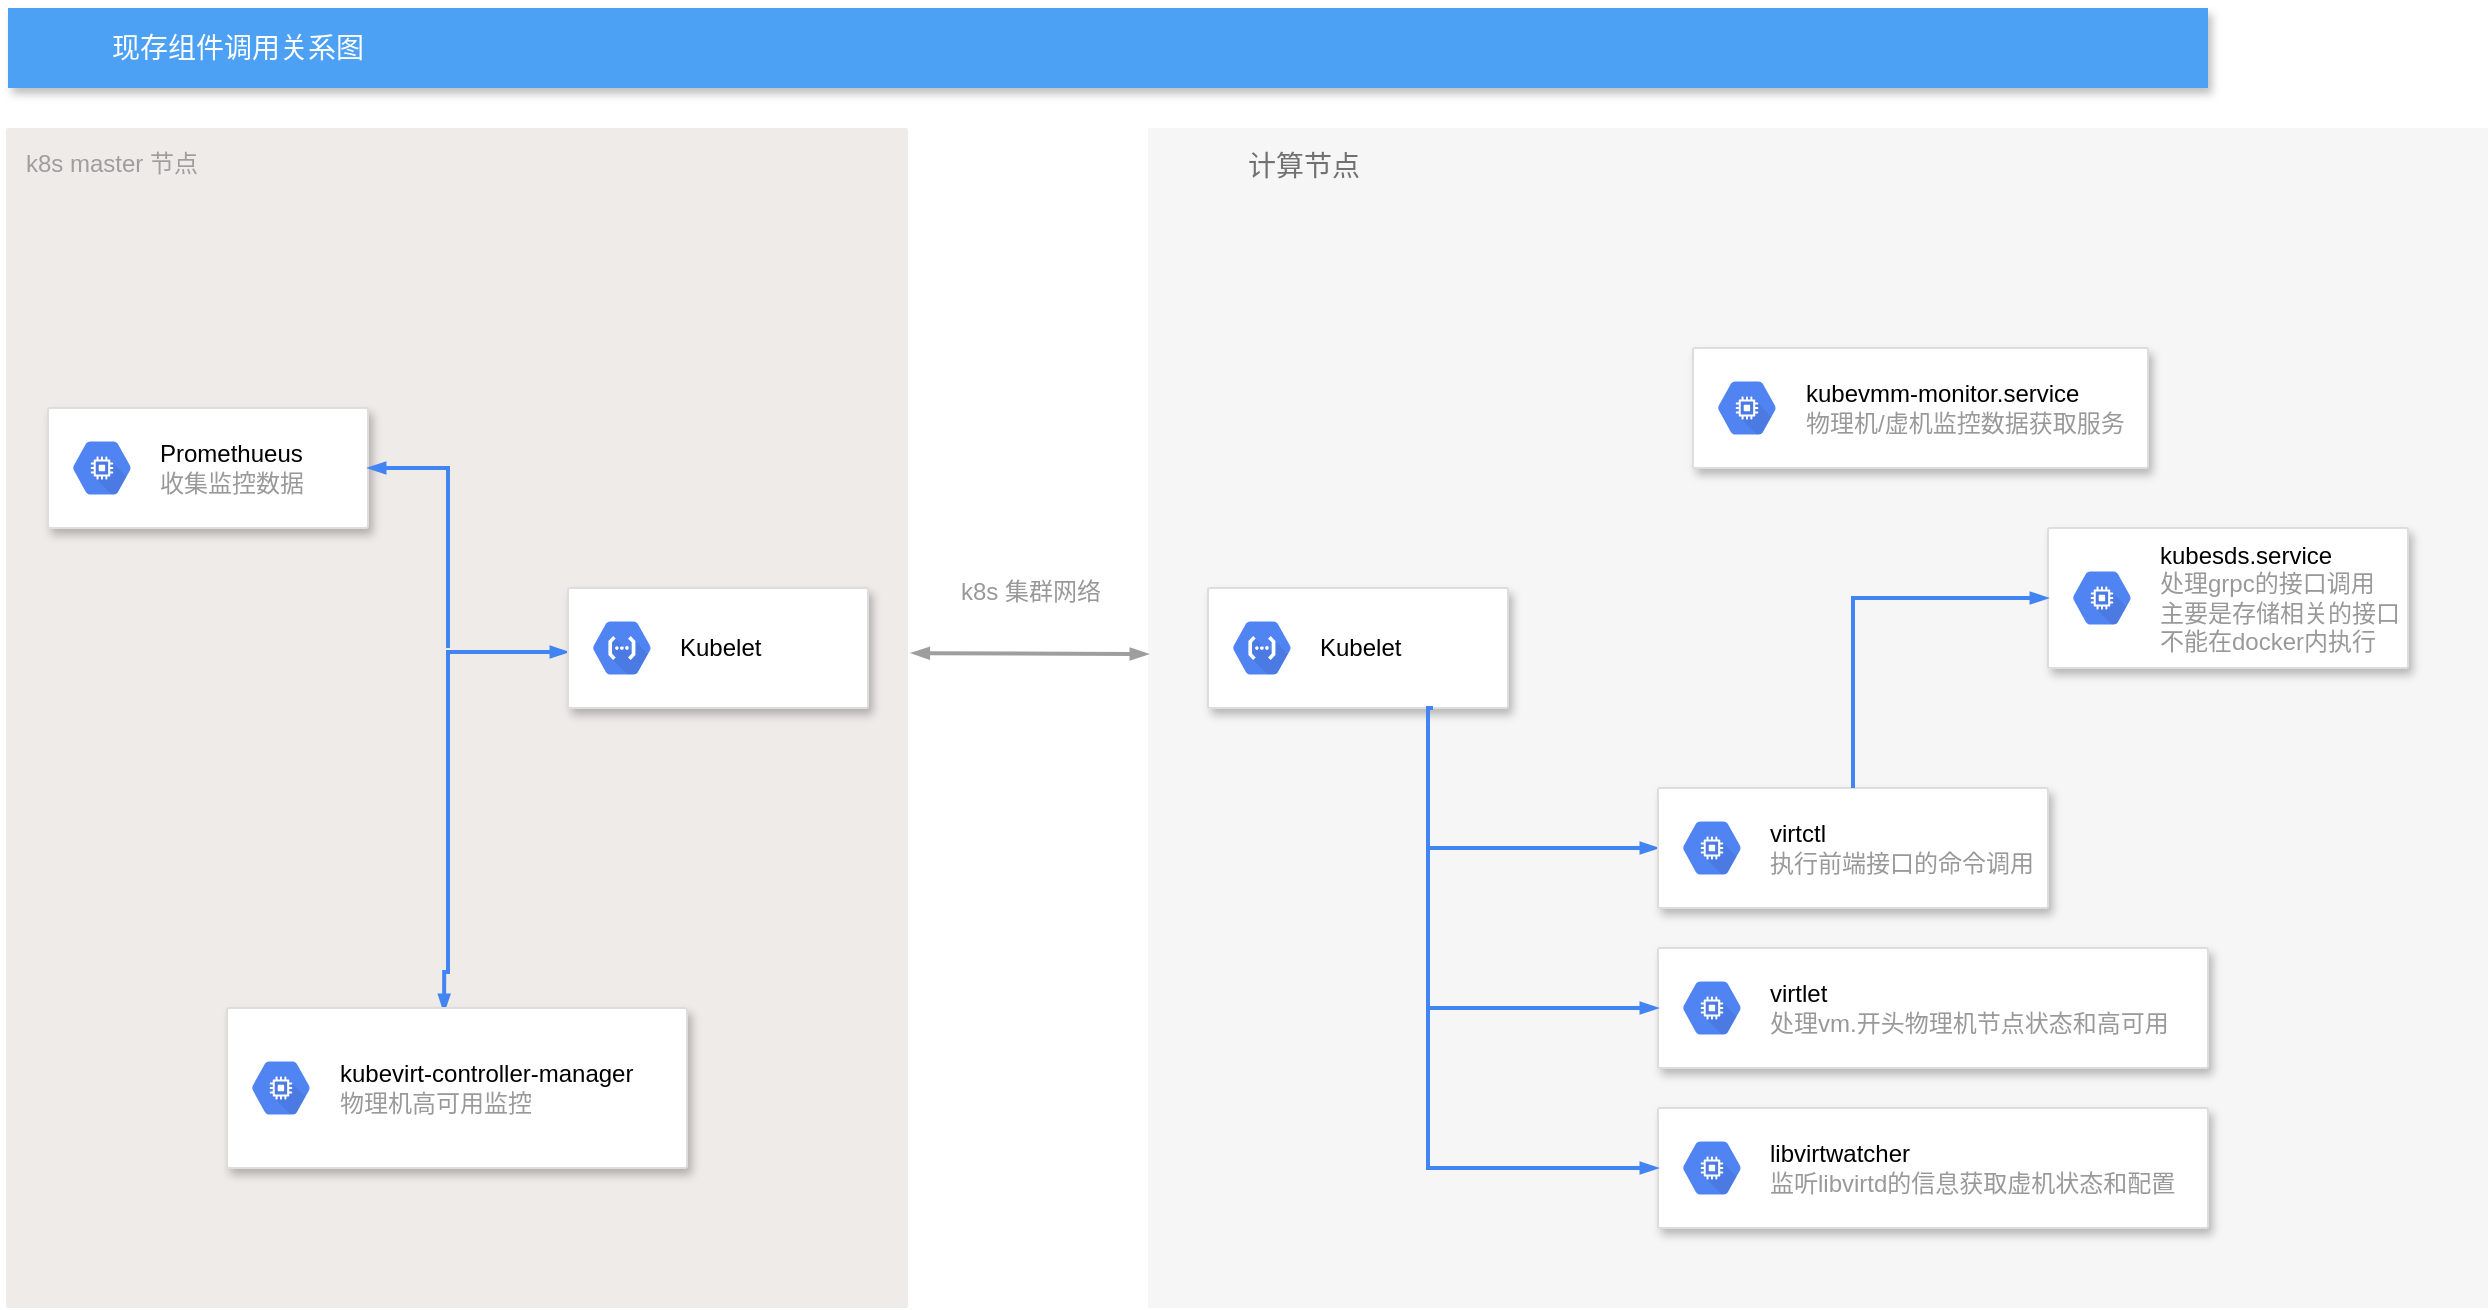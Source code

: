 <mxfile version="14.7.6" type="github">
  <diagram id="f106602c-feb2-e66a-4537-3a34d633f6aa" name="Page-1">
    <mxGraphModel dx="1422" dy="762" grid="1" gridSize="10" guides="1" tooltips="1" connect="1" arrows="1" fold="1" page="1" pageScale="1" pageWidth="1169" pageHeight="827" background="#ffffff" math="0" shadow="0">
      <root>
        <mxCell id="0" />
        <mxCell id="1" parent="0" />
        <mxCell id="14" value="计算节点" style="fillColor=#F6F6F6;strokeColor=none;shadow=0;gradientColor=none;fontSize=14;align=left;spacing=10;fontColor=#717171;9E9E9E;verticalAlign=top;spacingTop=-4;fontStyle=0;spacingLeft=40;html=1;" parent="1" vertex="1">
          <mxGeometry x="630" y="100" width="670" height="590" as="geometry" />
        </mxCell>
        <mxCell id="2" value="现存组件调用关系图" style="fillColor=#4DA1F5;strokeColor=none;shadow=1;gradientColor=none;fontSize=14;align=left;spacingLeft=50;fontColor=#ffffff;html=1;" parent="1" vertex="1">
          <mxGeometry x="60" y="40" width="1100" height="40" as="geometry" />
        </mxCell>
        <mxCell id="391" value="k8s master 节点" style="rounded=1;absoluteArcSize=1;arcSize=2;html=1;strokeColor=none;gradientColor=none;shadow=0;dashed=0;strokeColor=none;fontSize=12;fontColor=#9E9E9E;align=left;verticalAlign=top;spacing=10;spacingTop=-4;fillColor=#EFEBE9;whiteSpace=wrap;" parent="1" vertex="1">
          <mxGeometry x="59" y="100" width="451" height="590" as="geometry" />
        </mxCell>
        <mxCell id="409" style="edgeStyle=orthogonalEdgeStyle;rounded=0;elbow=vertical;html=1;startArrow=blockThin;startFill=1;endArrow=blockThin;endFill=1;jettySize=auto;orthogonalLoop=1;strokeWidth=2;fontSize=10;fontColor=#999999;dashed=0;strokeColor=#4284F3;labelBackgroundColor=none;endSize=4;startSize=4;exitX=0.472;exitY=0.025;exitDx=0;exitDy=0;exitPerimeter=0;" parent="1" source="xjTbjc3EWIIlP0C5Vz4T-418" edge="1">
          <mxGeometry relative="1" as="geometry">
            <Array as="points">
              <mxPoint x="280" y="522" />
              <mxPoint x="280" y="362" />
            </Array>
            <mxPoint x="240" y="443" as="sourcePoint" />
            <mxPoint x="340" y="362" as="targetPoint" />
          </mxGeometry>
        </mxCell>
        <mxCell id="411" value="k8s 集群网络" style="edgeStyle=elbowEdgeStyle;rounded=0;elbow=vertical;html=1;startArrow=blockThin;startFill=1;endArrow=blockThin;endFill=1;jettySize=auto;orthogonalLoop=1;strokeWidth=2;fontSize=12;fontColor=#999999;dashed=0;strokeColor=#9E9E9E;labelBackgroundColor=#ffffff;endSize=4;startSize=4;verticalAlign=bottom;exitX=1.004;exitY=0.445;exitDx=0;exitDy=0;exitPerimeter=0;" parent="1" source="391" edge="1">
          <mxGeometry y="22" relative="1" as="geometry">
            <mxPoint as="offset" />
            <mxPoint x="530" y="363" as="sourcePoint" />
            <mxPoint x="630" y="363" as="targetPoint" />
          </mxGeometry>
        </mxCell>
        <mxCell id="413" style="edgeStyle=orthogonalEdgeStyle;rounded=0;elbow=vertical;html=1;startArrow=none;startFill=1;endArrow=blockThin;endFill=1;jettySize=auto;orthogonalLoop=1;strokeWidth=2;fontSize=10;fontColor=#999999;dashed=0;strokeColor=#4284F3;labelBackgroundColor=none;endSize=4;startSize=4;" parent="1" edge="1">
          <mxGeometry relative="1" as="geometry">
            <Array as="points">
              <mxPoint x="770" y="360" />
              <mxPoint x="770" y="460" />
            </Array>
            <mxPoint x="810" y="360" as="sourcePoint" />
            <mxPoint x="885" y="460" as="targetPoint" />
          </mxGeometry>
        </mxCell>
        <mxCell id="xjTbjc3EWIIlP0C5Vz4T-414" value="" style="strokeColor=#dddddd;shadow=1;strokeWidth=1;rounded=1;absoluteArcSize=1;arcSize=2;" parent="1" vertex="1">
          <mxGeometry x="340" y="330" width="150" height="60" as="geometry" />
        </mxCell>
        <mxCell id="xjTbjc3EWIIlP0C5Vz4T-415" value="&lt;font color=&quot;#000000&quot;&gt;Kubelet&lt;/font&gt;&lt;br&gt;" style="dashed=0;connectable=0;html=1;fillColor=#5184F3;strokeColor=none;shape=mxgraph.gcp2.hexIcon;prIcon=cloud_functions;part=1;labelPosition=right;verticalLabelPosition=middle;align=left;verticalAlign=middle;spacingLeft=5;fontColor=#999999;fontSize=12;" parent="xjTbjc3EWIIlP0C5Vz4T-414" vertex="1">
          <mxGeometry y="0.5" width="44" height="39" relative="1" as="geometry">
            <mxPoint x="5" y="-19.5" as="offset" />
          </mxGeometry>
        </mxCell>
        <mxCell id="xjTbjc3EWIIlP0C5Vz4T-418" value="" style="strokeColor=#dddddd;shadow=1;strokeWidth=1;rounded=1;absoluteArcSize=1;arcSize=2;" parent="1" vertex="1">
          <mxGeometry x="169.5" y="540" width="230" height="80" as="geometry" />
        </mxCell>
        <mxCell id="xjTbjc3EWIIlP0C5Vz4T-419" value="&lt;font color=&quot;#000000&quot;&gt;kubevirt-controller-manager&lt;/font&gt;&lt;br&gt;物理机高可用监控" style="dashed=0;connectable=0;html=1;fillColor=#5184F3;strokeColor=none;shape=mxgraph.gcp2.hexIcon;prIcon=compute_engine;part=1;labelPosition=right;verticalLabelPosition=middle;align=left;verticalAlign=middle;spacingLeft=5;fontColor=#999999;fontSize=12;" parent="xjTbjc3EWIIlP0C5Vz4T-418" vertex="1">
          <mxGeometry y="0.5" width="44" height="39" relative="1" as="geometry">
            <mxPoint x="5" y="-19.5" as="offset" />
          </mxGeometry>
        </mxCell>
        <mxCell id="xjTbjc3EWIIlP0C5Vz4T-423" value="" style="strokeColor=#dddddd;shadow=1;strokeWidth=1;rounded=1;absoluteArcSize=1;arcSize=2;" parent="1" vertex="1">
          <mxGeometry x="80" y="240" width="160" height="60" as="geometry" />
        </mxCell>
        <mxCell id="xjTbjc3EWIIlP0C5Vz4T-424" value="&lt;font color=&quot;#000000&quot;&gt;Promethueus&lt;/font&gt;&lt;br&gt;收集监控数据" style="dashed=0;connectable=0;html=1;fillColor=#5184F3;strokeColor=none;shape=mxgraph.gcp2.hexIcon;prIcon=compute_engine;part=1;labelPosition=right;verticalLabelPosition=middle;align=left;verticalAlign=middle;spacingLeft=5;fontColor=#999999;fontSize=12;" parent="xjTbjc3EWIIlP0C5Vz4T-423" vertex="1">
          <mxGeometry y="0.5" width="44" height="39" relative="1" as="geometry">
            <mxPoint x="5" y="-19.5" as="offset" />
          </mxGeometry>
        </mxCell>
        <mxCell id="xjTbjc3EWIIlP0C5Vz4T-426" value="" style="edgeStyle=orthogonalEdgeStyle;fontSize=12;html=1;endArrow=blockThin;endFill=1;rounded=0;strokeWidth=2;endSize=4;startSize=4;dashed=0;strokeColor=#4284F3;entryX=1;entryY=0.5;entryDx=0;entryDy=0;" parent="1" target="xjTbjc3EWIIlP0C5Vz4T-423" edge="1">
          <mxGeometry width="100" relative="1" as="geometry">
            <mxPoint x="280" y="360" as="sourcePoint" />
            <mxPoint x="400" y="300" as="targetPoint" />
            <Array as="points">
              <mxPoint x="280" y="270" />
            </Array>
          </mxGeometry>
        </mxCell>
        <mxCell id="xjTbjc3EWIIlP0C5Vz4T-429" value="" style="strokeColor=#dddddd;shadow=1;strokeWidth=1;rounded=1;absoluteArcSize=1;arcSize=2;" parent="1" vertex="1">
          <mxGeometry x="660" y="330" width="150" height="60" as="geometry" />
        </mxCell>
        <mxCell id="xjTbjc3EWIIlP0C5Vz4T-430" value="&lt;font color=&quot;#000000&quot;&gt;Kubelet&lt;/font&gt;&lt;br&gt;" style="dashed=0;connectable=0;html=1;fillColor=#5184F3;strokeColor=none;shape=mxgraph.gcp2.hexIcon;prIcon=cloud_functions;part=1;labelPosition=right;verticalLabelPosition=middle;align=left;verticalAlign=middle;spacingLeft=5;fontColor=#999999;fontSize=12;" parent="xjTbjc3EWIIlP0C5Vz4T-429" vertex="1">
          <mxGeometry y="0.5" width="44" height="39" relative="1" as="geometry">
            <mxPoint x="5" y="-19.5" as="offset" />
          </mxGeometry>
        </mxCell>
        <mxCell id="xjTbjc3EWIIlP0C5Vz4T-431" value="" style="strokeColor=#dddddd;shadow=1;strokeWidth=1;rounded=1;absoluteArcSize=1;arcSize=2;" parent="1" vertex="1">
          <mxGeometry x="885" y="430" width="195" height="60" as="geometry" />
        </mxCell>
        <mxCell id="xjTbjc3EWIIlP0C5Vz4T-432" value="&lt;font color=&quot;#000000&quot;&gt;virtctl&lt;/font&gt;&lt;br&gt;执行前端接口的命令调用" style="dashed=0;connectable=0;html=1;fillColor=#5184F3;strokeColor=none;shape=mxgraph.gcp2.hexIcon;prIcon=compute_engine;part=1;labelPosition=right;verticalLabelPosition=middle;align=left;verticalAlign=middle;spacingLeft=5;fontColor=#999999;fontSize=12;" parent="xjTbjc3EWIIlP0C5Vz4T-431" vertex="1">
          <mxGeometry y="0.5" width="44" height="39" relative="1" as="geometry">
            <mxPoint x="5" y="-19.5" as="offset" />
          </mxGeometry>
        </mxCell>
        <mxCell id="xjTbjc3EWIIlP0C5Vz4T-433" value="" style="strokeColor=#dddddd;shadow=1;strokeWidth=1;rounded=1;absoluteArcSize=1;arcSize=2;" parent="1" vertex="1">
          <mxGeometry x="885" y="510" width="275" height="60" as="geometry" />
        </mxCell>
        <mxCell id="xjTbjc3EWIIlP0C5Vz4T-434" value="&lt;font color=&quot;#000000&quot;&gt;virtlet&lt;/font&gt;&lt;br&gt;处理vm.开头物理机节点状态和高可用" style="dashed=0;connectable=0;html=1;fillColor=#5184F3;strokeColor=none;shape=mxgraph.gcp2.hexIcon;prIcon=compute_engine;part=1;labelPosition=right;verticalLabelPosition=middle;align=left;verticalAlign=middle;spacingLeft=5;fontColor=#999999;fontSize=12;" parent="xjTbjc3EWIIlP0C5Vz4T-433" vertex="1">
          <mxGeometry y="0.5" width="44" height="39" relative="1" as="geometry">
            <mxPoint x="5" y="-19.5" as="offset" />
          </mxGeometry>
        </mxCell>
        <mxCell id="xjTbjc3EWIIlP0C5Vz4T-435" value="" style="strokeColor=#dddddd;shadow=1;strokeWidth=1;rounded=1;absoluteArcSize=1;arcSize=2;" parent="1" vertex="1">
          <mxGeometry x="885" y="590" width="275" height="60" as="geometry" />
        </mxCell>
        <mxCell id="xjTbjc3EWIIlP0C5Vz4T-436" value="&lt;font color=&quot;#000000&quot;&gt;libvirtwatcher&lt;/font&gt;&lt;br&gt;监听libvirtd的信息获取虚机状态和配置" style="dashed=0;connectable=0;html=1;fillColor=#5184F3;strokeColor=none;shape=mxgraph.gcp2.hexIcon;prIcon=compute_engine;part=1;labelPosition=right;verticalLabelPosition=middle;align=left;verticalAlign=middle;spacingLeft=5;fontColor=#999999;fontSize=12;" parent="xjTbjc3EWIIlP0C5Vz4T-435" vertex="1">
          <mxGeometry y="0.5" width="44" height="39" relative="1" as="geometry">
            <mxPoint x="5" y="-19.5" as="offset" />
          </mxGeometry>
        </mxCell>
        <mxCell id="xjTbjc3EWIIlP0C5Vz4T-437" value="" style="strokeColor=#dddddd;shadow=1;strokeWidth=1;rounded=1;absoluteArcSize=1;arcSize=2;" parent="1" vertex="1">
          <mxGeometry x="1080" y="300" width="180" height="70" as="geometry" />
        </mxCell>
        <mxCell id="xjTbjc3EWIIlP0C5Vz4T-438" value="&lt;font color=&quot;#000000&quot;&gt;kubesds.service&lt;/font&gt;&lt;br&gt;处理grpc的接口调用&lt;br&gt;主要是存储相关的接口&lt;br&gt;不能在docker内执行" style="dashed=0;connectable=0;html=1;fillColor=#5184F3;strokeColor=none;shape=mxgraph.gcp2.hexIcon;prIcon=compute_engine;part=1;labelPosition=right;verticalLabelPosition=middle;align=left;verticalAlign=middle;spacingLeft=5;fontColor=#999999;fontSize=12;" parent="xjTbjc3EWIIlP0C5Vz4T-437" vertex="1">
          <mxGeometry y="0.5" width="44" height="39" relative="1" as="geometry">
            <mxPoint x="5" y="-19.5" as="offset" />
          </mxGeometry>
        </mxCell>
        <mxCell id="xjTbjc3EWIIlP0C5Vz4T-439" value="" style="strokeColor=#dddddd;shadow=1;strokeWidth=1;rounded=1;absoluteArcSize=1;arcSize=2;" parent="1" vertex="1">
          <mxGeometry x="902.5" y="210" width="227.5" height="60" as="geometry" />
        </mxCell>
        <mxCell id="xjTbjc3EWIIlP0C5Vz4T-440" value="&lt;font color=&quot;#000000&quot;&gt;kubevmm-monitor.service&lt;/font&gt;&lt;br&gt;物理机/虚机监控数据获取服务" style="dashed=0;connectable=0;html=1;fillColor=#5184F3;strokeColor=none;shape=mxgraph.gcp2.hexIcon;prIcon=compute_engine;part=1;labelPosition=right;verticalLabelPosition=middle;align=left;verticalAlign=middle;spacingLeft=5;fontColor=#999999;fontSize=12;" parent="xjTbjc3EWIIlP0C5Vz4T-439" vertex="1">
          <mxGeometry y="0.5" width="44" height="39" relative="1" as="geometry">
            <mxPoint x="5" y="-19.5" as="offset" />
          </mxGeometry>
        </mxCell>
        <mxCell id="xjTbjc3EWIIlP0C5Vz4T-441" value="" style="edgeStyle=orthogonalEdgeStyle;fontSize=12;html=1;endArrow=blockThin;endFill=1;rounded=0;strokeWidth=2;endSize=4;startSize=4;dashed=0;strokeColor=#4284F3;exitX=0.5;exitY=0;exitDx=0;exitDy=0;entryX=0;entryY=0.5;entryDx=0;entryDy=0;" parent="1" source="xjTbjc3EWIIlP0C5Vz4T-431" target="xjTbjc3EWIIlP0C5Vz4T-437" edge="1">
          <mxGeometry width="100" relative="1" as="geometry">
            <mxPoint x="1040" y="520" as="sourcePoint" />
            <mxPoint x="1140" y="520" as="targetPoint" />
            <Array as="points">
              <mxPoint x="983" y="335" />
            </Array>
          </mxGeometry>
        </mxCell>
        <mxCell id="xjTbjc3EWIIlP0C5Vz4T-443" value="" style="edgeStyle=orthogonalEdgeStyle;fontSize=12;html=1;endArrow=blockThin;endFill=1;rounded=0;strokeWidth=2;endSize=4;startSize=4;dashed=0;strokeColor=#4284F3;exitX=0.75;exitY=1;exitDx=0;exitDy=0;entryX=0;entryY=0.5;entryDx=0;entryDy=0;" parent="1" source="xjTbjc3EWIIlP0C5Vz4T-429" target="xjTbjc3EWIIlP0C5Vz4T-433" edge="1">
          <mxGeometry width="100" relative="1" as="geometry">
            <mxPoint x="840" y="520" as="sourcePoint" />
            <mxPoint x="940" y="520" as="targetPoint" />
            <Array as="points">
              <mxPoint x="770" y="390" />
              <mxPoint x="770" y="540" />
            </Array>
          </mxGeometry>
        </mxCell>
        <mxCell id="xjTbjc3EWIIlP0C5Vz4T-444" value="" style="edgeStyle=orthogonalEdgeStyle;fontSize=12;html=1;endArrow=blockThin;endFill=1;rounded=0;strokeWidth=2;endSize=4;startSize=4;dashed=0;strokeColor=#4284F3;exitX=0.75;exitY=1;exitDx=0;exitDy=0;entryX=0;entryY=0.5;entryDx=0;entryDy=0;" parent="1" source="xjTbjc3EWIIlP0C5Vz4T-429" target="xjTbjc3EWIIlP0C5Vz4T-435" edge="1">
          <mxGeometry width="100" relative="1" as="geometry">
            <mxPoint x="840" y="520" as="sourcePoint" />
            <mxPoint x="940" y="520" as="targetPoint" />
            <Array as="points">
              <mxPoint x="770" y="390" />
              <mxPoint x="770" y="620" />
            </Array>
          </mxGeometry>
        </mxCell>
      </root>
    </mxGraphModel>
  </diagram>
</mxfile>
